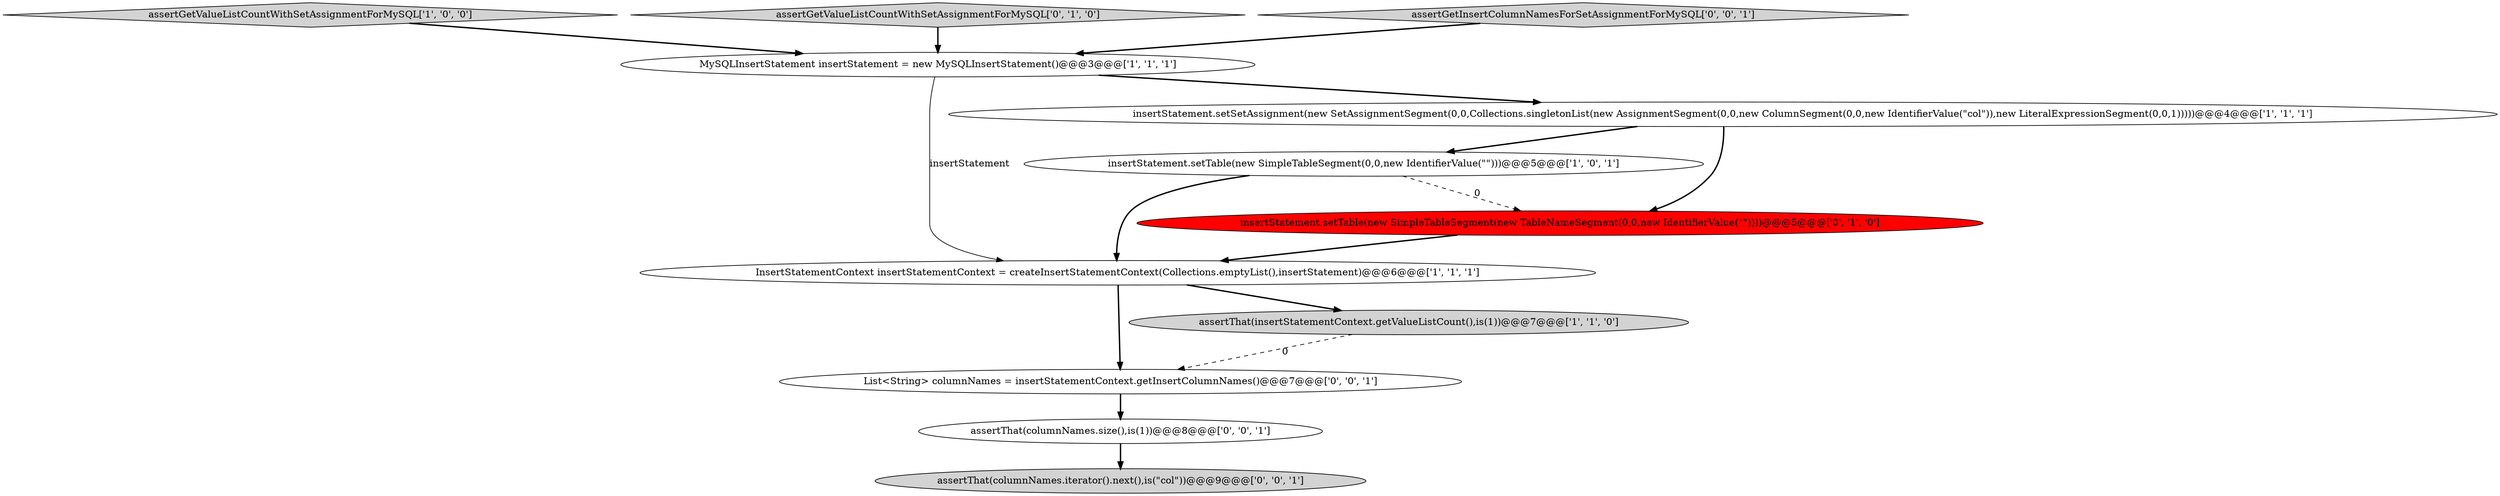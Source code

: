 digraph {
5 [style = filled, label = "assertGetValueListCountWithSetAssignmentForMySQL['1', '0', '0']", fillcolor = lightgray, shape = diamond image = "AAA0AAABBB1BBB"];
7 [style = filled, label = "assertGetValueListCountWithSetAssignmentForMySQL['0', '1', '0']", fillcolor = lightgray, shape = diamond image = "AAA0AAABBB2BBB"];
3 [style = filled, label = "InsertStatementContext insertStatementContext = createInsertStatementContext(Collections.emptyList(),insertStatement)@@@6@@@['1', '1', '1']", fillcolor = white, shape = ellipse image = "AAA0AAABBB1BBB"];
4 [style = filled, label = "insertStatement.setTable(new SimpleTableSegment(0,0,new IdentifierValue(\"\")))@@@5@@@['1', '0', '1']", fillcolor = white, shape = ellipse image = "AAA0AAABBB1BBB"];
11 [style = filled, label = "assertGetInsertColumnNamesForSetAssignmentForMySQL['0', '0', '1']", fillcolor = lightgray, shape = diamond image = "AAA0AAABBB3BBB"];
1 [style = filled, label = "MySQLInsertStatement insertStatement = new MySQLInsertStatement()@@@3@@@['1', '1', '1']", fillcolor = white, shape = ellipse image = "AAA0AAABBB1BBB"];
2 [style = filled, label = "insertStatement.setSetAssignment(new SetAssignmentSegment(0,0,Collections.singletonList(new AssignmentSegment(0,0,new ColumnSegment(0,0,new IdentifierValue(\"col\")),new LiteralExpressionSegment(0,0,1)))))@@@4@@@['1', '1', '1']", fillcolor = white, shape = ellipse image = "AAA0AAABBB1BBB"];
8 [style = filled, label = "assertThat(columnNames.iterator().next(),is(\"col\"))@@@9@@@['0', '0', '1']", fillcolor = lightgray, shape = ellipse image = "AAA0AAABBB3BBB"];
9 [style = filled, label = "assertThat(columnNames.size(),is(1))@@@8@@@['0', '0', '1']", fillcolor = white, shape = ellipse image = "AAA0AAABBB3BBB"];
10 [style = filled, label = "List<String> columnNames = insertStatementContext.getInsertColumnNames()@@@7@@@['0', '0', '1']", fillcolor = white, shape = ellipse image = "AAA0AAABBB3BBB"];
0 [style = filled, label = "assertThat(insertStatementContext.getValueListCount(),is(1))@@@7@@@['1', '1', '0']", fillcolor = lightgray, shape = ellipse image = "AAA0AAABBB1BBB"];
6 [style = filled, label = "insertStatement.setTable(new SimpleTableSegment(new TableNameSegment(0,0,new IdentifierValue(\"\"))))@@@5@@@['0', '1', '0']", fillcolor = red, shape = ellipse image = "AAA1AAABBB2BBB"];
6->3 [style = bold, label=""];
4->3 [style = bold, label=""];
5->1 [style = bold, label=""];
3->10 [style = bold, label=""];
1->2 [style = bold, label=""];
10->9 [style = bold, label=""];
1->3 [style = solid, label="insertStatement"];
7->1 [style = bold, label=""];
4->6 [style = dashed, label="0"];
9->8 [style = bold, label=""];
2->4 [style = bold, label=""];
11->1 [style = bold, label=""];
2->6 [style = bold, label=""];
0->10 [style = dashed, label="0"];
3->0 [style = bold, label=""];
}
